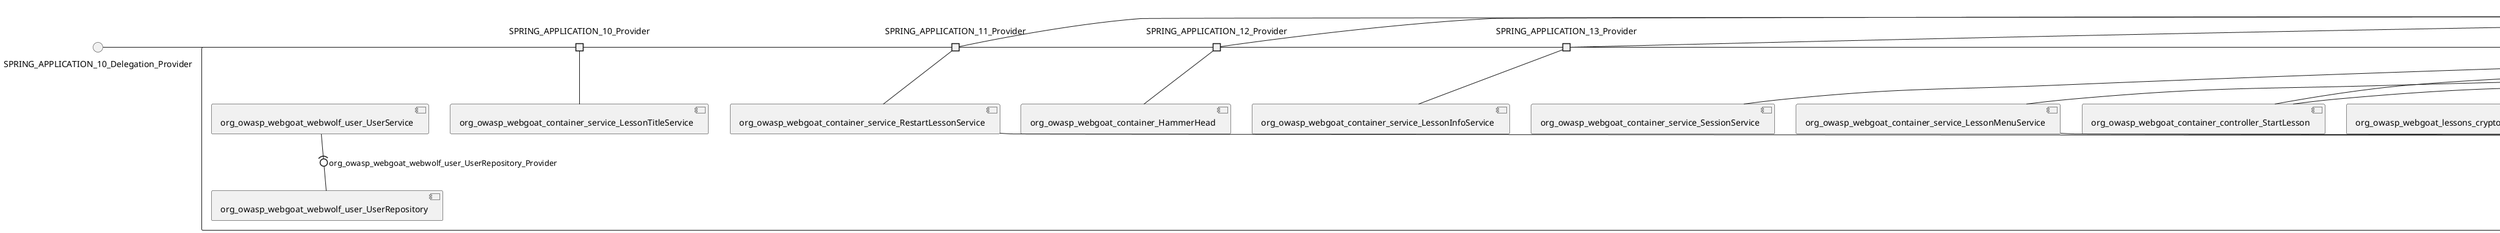 @startuml
skinparam fixCircleLabelOverlapping true
skinparam componentStyle uml2
() SPRING_APPLICATION_10_Delegation_Provider
() SPRING_APPLICATION_11_Delegation_Provider
() SPRING_APPLICATION_12_Delegation_Provider
() SPRING_APPLICATION_13_Delegation_Provider
() SPRING_APPLICATION_14_Delegation_Provider
() SPRING_APPLICATION_15_Delegation_Provider
() SPRING_APPLICATION_16_Delegation_Provider
() SPRING_APPLICATION_2_Delegation_Provider
() SPRING_APPLICATION_3_Delegation_Provider
() SPRING_APPLICATION_4_Delegation_Provider
() SPRING_APPLICATION_5_Delegation_Provider
() SPRING_APPLICATION_6_Delegation_Provider
() SPRING_APPLICATION_7_Delegation_Provider
() SPRING_APPLICATION_8_Delegation_Provider
() SPRING_APPLICATION_9_Delegation_Provider
() SPRING_APPLICATION_BypassRestrictions_FieldRestrictions_POST_Delegation_Provider
() SPRING_APPLICATION_BypassRestrictions_frontendValidation_POST_Delegation_Provider
() SPRING_APPLICATION_ChromeDevTools_dummy_POST_Delegation_Provider
() SPRING_APPLICATION_ChromeDevTools_network_POST_Delegation_Provider
() SPRING_APPLICATION_CrossSiteScriptingStored_stored_xss_POST_Delegation_Provider
() SPRING_APPLICATION_CrossSiteScriptingStored_stored_xss_follow_up_POST_Delegation_Provider
() SPRING_APPLICATION_CrossSiteScripting_attack1_POST_Delegation_Provider
() SPRING_APPLICATION_CrossSiteScripting_attack3_POST_Delegation_Provider
() SPRING_APPLICATION_CrossSiteScripting_attack4_POST_Delegation_Provider
() SPRING_APPLICATION_CrossSiteScripting_attack5a_GET_Delegation_Provider
() SPRING_APPLICATION_CrossSiteScripting_attack6a_POST_Delegation_Provider
() SPRING_APPLICATION_CrossSiteScripting_dom_follow_up_POST_Delegation_Provider
() SPRING_APPLICATION_CrossSiteScripting_phone_home_xss_POST_Delegation_Provider
() SPRING_APPLICATION_CrossSiteScripting_quiz_GET_POST_Delegation_Provider
() SPRING_APPLICATION_Delegation_Provider
() SPRING_APPLICATION_GET_10_Delegation_Provider
() SPRING_APPLICATION_GET_11_Delegation_Provider
() SPRING_APPLICATION_GET_2_Delegation_Provider
() SPRING_APPLICATION_GET_3_Delegation_Provider
() SPRING_APPLICATION_GET_4_Delegation_Provider
() SPRING_APPLICATION_GET_5_Delegation_Provider
() SPRING_APPLICATION_GET_6_Delegation_Provider
() SPRING_APPLICATION_GET_7_Delegation_Provider
() SPRING_APPLICATION_GET_8_Delegation_Provider
() SPRING_APPLICATION_GET_9_Delegation_Provider
() SPRING_APPLICATION_GET_Delegation_Provider
() SPRING_APPLICATION_HtmlTampering_task_POST_Delegation_Provider
() SPRING_APPLICATION_HttpBasics_attack1_POST_Delegation_Provider
() SPRING_APPLICATION_HttpBasics_attack2_POST_Delegation_Provider
() SPRING_APPLICATION_IDOR_diff_attributes_POST_Delegation_Provider
() SPRING_APPLICATION_IDOR_login_POST_Delegation_Provider
() SPRING_APPLICATION_IDOR_profile_alt_path_POST_Delegation_Provider
() SPRING_APPLICATION_InsecureDeserialization_task_POST_Delegation_Provider
() SPRING_APPLICATION_InsecureLogin_Delegation_Provider
() SPRING_APPLICATION_JWT_decode_POST_Delegation_Provider
() SPRING_APPLICATION_JWT_jku_Delegation_Provider
() SPRING_APPLICATION_JWT_kid_Delegation_Provider
() SPRING_APPLICATION_JWT_quiz_GET_POST_Delegation_Provider
() SPRING_APPLICATION_JWT_refresh_Delegation_Provider
() SPRING_APPLICATION_JWT_secret_POST_Delegation_Provider
() SPRING_APPLICATION_JWT_votings_Delegation_Provider
() SPRING_APPLICATION_LogSpoofing_log_bleeding_POST_Delegation_Provider
() SPRING_APPLICATION_LogSpoofing_log_spoofing_POST_Delegation_Provider
() SPRING_APPLICATION_POST_10_Delegation_Provider
() SPRING_APPLICATION_POST_11_Delegation_Provider
() SPRING_APPLICATION_POST_12_Delegation_Provider
() SPRING_APPLICATION_POST_13_Delegation_Provider
() SPRING_APPLICATION_POST_14_Delegation_Provider
() SPRING_APPLICATION_POST_15_Delegation_Provider
() SPRING_APPLICATION_POST_16_Delegation_Provider
() SPRING_APPLICATION_POST_17_Delegation_Provider
() SPRING_APPLICATION_POST_18_Delegation_Provider
() SPRING_APPLICATION_POST_2_Delegation_Provider
() SPRING_APPLICATION_POST_3_Delegation_Provider
() SPRING_APPLICATION_POST_4_Delegation_Provider
() SPRING_APPLICATION_POST_5_Delegation_Provider
() SPRING_APPLICATION_POST_6_Delegation_Provider
() SPRING_APPLICATION_POST_7_Delegation_Provider
() SPRING_APPLICATION_POST_8_Delegation_Provider
() SPRING_APPLICATION_POST_9_Delegation_Provider
() SPRING_APPLICATION_POST_Delegation_Provider
() SPRING_APPLICATION_PUT_Delegation_Provider
() SPRING_APPLICATION_PasswordReset_ForgotPassword_create_password_reset_link_POST_Delegation_Provider
() SPRING_APPLICATION_PasswordReset_SecurityQuestions_POST_Delegation_Provider
() SPRING_APPLICATION_PasswordReset_reset_Delegation_Provider
() SPRING_APPLICATION_PasswordReset_simple_mail_reset_POST_Delegation_Provider
() SPRING_APPLICATION_PathTraversal_profile_picture_GET_Delegation_Provider
() SPRING_APPLICATION_PathTraversal_profile_picture_fix_GET_Delegation_Provider
() SPRING_APPLICATION_PathTraversal_profile_upload_POST_Delegation_Provider
() SPRING_APPLICATION_PathTraversal_profile_upload_fix_POST_Delegation_Provider
() SPRING_APPLICATION_PathTraversal_profile_upload_remove_user_input_POST_Delegation_Provider
() SPRING_APPLICATION_PathTraversal_random_POST_Delegation_Provider
() SPRING_APPLICATION_PathTraversal_random_picture_GET_Delegation_Provider
() SPRING_APPLICATION_PathTraversal_zip_slip_Delegation_Provider
() SPRING_APPLICATION_SSRF_task1_POST_Delegation_Provider
() SPRING_APPLICATION_SSRF_task2_POST_Delegation_Provider
() SPRING_APPLICATION_SecurePasswords_assignment_POST_Delegation_Provider
() SPRING_APPLICATION_SqlInjectionAdvanced_attack6a_POST_Delegation_Provider
() SPRING_APPLICATION_SqlInjectionAdvanced_attack6b_POST_Delegation_Provider
() SPRING_APPLICATION_SqlInjectionAdvanced_challenge_Login_POST_Delegation_Provider
() SPRING_APPLICATION_SqlInjectionAdvanced_challenge_PUT_Delegation_Provider
() SPRING_APPLICATION_SqlInjectionAdvanced_quiz_GET_POST_Delegation_Provider
() SPRING_APPLICATION_SqlInjectionMitigations_attack10a_POST_Delegation_Provider
() SPRING_APPLICATION_SqlInjectionMitigations_attack10b_POST_Delegation_Provider
() SPRING_APPLICATION_SqlInjectionMitigations_attack12a_POST_Delegation_Provider
() SPRING_APPLICATION_SqlInjectionMitigations_servers_GET_Delegation_Provider
() SPRING_APPLICATION_SqlInjection_assignment5a_POST_Delegation_Provider
() SPRING_APPLICATION_SqlInjection_assignment5b_POST_Delegation_Provider
() SPRING_APPLICATION_SqlInjection_attack10_POST_Delegation_Provider
() SPRING_APPLICATION_SqlInjection_attack2_POST_Delegation_Provider
() SPRING_APPLICATION_SqlInjection_attack3_POST_Delegation_Provider
() SPRING_APPLICATION_SqlInjection_attack4_POST_Delegation_Provider
() SPRING_APPLICATION_SqlInjection_attack5_POST_Delegation_Provider
() SPRING_APPLICATION_SqlInjection_attack8_POST_Delegation_Provider
() SPRING_APPLICATION_SqlInjection_attack9_POST_Delegation_Provider
() SPRING_APPLICATION_SqlOnlyInputValidationOnKeywords_attack_POST_Delegation_Provider
() SPRING_APPLICATION_SqlOnlyInputValidation_attack_POST_Delegation_Provider
() SPRING_APPLICATION_VulnerableComponents_attack1_POST_Delegation_Provider
() SPRING_APPLICATION_WebWolf_GET_Delegation_Provider
() SPRING_APPLICATION_WebWolf_landing_Delegation_Provider
() SPRING_APPLICATION_WebWolf_mail_Delegation_Provider
() SPRING_APPLICATION_challenge_1_POST_Delegation_Provider
() SPRING_APPLICATION_challenge_5_POST_Delegation_Provider
() SPRING_APPLICATION_challenge_7_Delegation_Provider
() SPRING_APPLICATION_challenge_8_Delegation_Provider
() SPRING_APPLICATION_challenge_logo_Delegation_Provider
() SPRING_APPLICATION_cia_quiz_GET_POST_Delegation_Provider
() SPRING_APPLICATION_clientSideFiltering_attack1_POST_Delegation_Provider
() SPRING_APPLICATION_clientSideFiltering_challenge_store_coupons_GET_Delegation_Provider
() SPRING_APPLICATION_clientSideFiltering_getItForFree_POST_Delegation_Provider
() SPRING_APPLICATION_clientSideFiltering_salaries_GET_Delegation_Provider
() SPRING_APPLICATION_crypto_encoding_basic_auth_POST_Delegation_Provider
() SPRING_APPLICATION_crypto_encoding_xor_POST_Delegation_Provider
() SPRING_APPLICATION_crypto_hashing_POST_Delegation_Provider
() SPRING_APPLICATION_crypto_secure_defaults_POST_Delegation_Provider
() SPRING_APPLICATION_crypto_signing_verify_POST_Delegation_Provider
() SPRING_APPLICATION_csrf_feedback_message_POST_Delegation_Provider
() SPRING_APPLICATION_csrf_review_POST_Delegation_Provider
() SPRING_APPLICATION_files_GET_Delegation_Provider
() SPRING_APPLICATION_fileupload_POST_Delegation_Provider
() SPRING_APPLICATION_jwt_Delegation_Provider
() SPRING_APPLICATION_landing_Delegation_Provider
() SPRING_APPLICATION_lesson_template_Delegation_Provider
() SPRING_APPLICATION_login_oauth_mvc_GET_Delegation_Provider
() SPRING_APPLICATION_mail_DELETE_GET_POST_Delegation_Provider
() SPRING_APPLICATION_register_mvc_POST_Delegation_Provider
() SPRING_APPLICATION_registration_GET_Delegation_Provider
() SPRING_APPLICATION_requests_GET_Delegation_Provider
() SPRING_APPLICATION_scoreboard_data_GET_Delegation_Provider
() SPRING_APPLICATION_server_directory_GET_Delegation_Provider
() SPRING_APPLICATION_service_debug_labels_mvc_Delegation_Provider
() SPRING_APPLICATION_service_lessonoverview_mvc_Delegation_Provider
() SPRING_APPLICATION_xxe_comments_GET_Delegation_Provider
rectangle System {
[org_owasp_webgoat_container_HammerHead] [[webgoat-webgoat.repository#_i2YS4vYWEe6cfsWDO9cbTw]]
[org_owasp_webgoat_container_WebWolfRedirect] [[webgoat-webgoat.repository#_i2YS4vYWEe6cfsWDO9cbTw]]
[org_owasp_webgoat_container_controller_StartLesson] [[webgoat-webgoat.repository#_i2YS4vYWEe6cfsWDO9cbTw]]
[org_owasp_webgoat_container_controller_Welcome] [[webgoat-webgoat.repository#_i2YS4vYWEe6cfsWDO9cbTw]]
[org_owasp_webgoat_container_i18n_PluginMessages_Provider] [[webgoat-webgoat.repository#_i2YS4vYWEe6cfsWDO9cbTw]]
[org_owasp_webgoat_container_service_EnvironmentService] [[webgoat-webgoat.repository#_i2YS4vYWEe6cfsWDO9cbTw]]
[org_owasp_webgoat_container_service_HintService] [[webgoat-webgoat.repository#_i2YS4vYWEe6cfsWDO9cbTw]]
[org_owasp_webgoat_container_service_LabelDebugService] [[webgoat-webgoat.repository#_i2YS4vYWEe6cfsWDO9cbTw]]
[org_owasp_webgoat_container_service_LabelService] [[webgoat-webgoat.repository#_i2YS4vYWEe6cfsWDO9cbTw]]
[org_owasp_webgoat_container_service_LessonInfoService] [[webgoat-webgoat.repository#_i2YS4vYWEe6cfsWDO9cbTw]]
[org_owasp_webgoat_container_service_LessonMenuService] [[webgoat-webgoat.repository#_i2YS4vYWEe6cfsWDO9cbTw]]
[org_owasp_webgoat_container_service_LessonProgressService] [[webgoat-webgoat.repository#_i2YS4vYWEe6cfsWDO9cbTw]]
[org_owasp_webgoat_container_service_LessonTitleService] [[webgoat-webgoat.repository#_i2YS4vYWEe6cfsWDO9cbTw]]
[org_owasp_webgoat_container_service_ReportCardService] [[webgoat-webgoat.repository#_i2YS4vYWEe6cfsWDO9cbTw]]
[org_owasp_webgoat_container_service_RestartLessonService] [[webgoat-webgoat.repository#_i2YS4vYWEe6cfsWDO9cbTw]]
[org_owasp_webgoat_container_service_SessionService] [[webgoat-webgoat.repository#_i2YS4vYWEe6cfsWDO9cbTw]]
[org_owasp_webgoat_container_session_UserSessionData_Provider] [[webgoat-webgoat.repository#_i2YS4vYWEe6cfsWDO9cbTw]]
[org_owasp_webgoat_container_session_WebSession_Provider] [[webgoat-webgoat.repository#_i2YS4vYWEe6cfsWDO9cbTw]]
[org_owasp_webgoat_container_users_RegistrationController] [[webgoat-webgoat.repository#_i2YS4vYWEe6cfsWDO9cbTw]]
[org_owasp_webgoat_container_users_Scoreboard] [[webgoat-webgoat.repository#_i2YS4vYWEe6cfsWDO9cbTw]]
[org_owasp_webgoat_container_users_UserRepository] [[webgoat-webgoat.repository#_i2YS4vYWEe6cfsWDO9cbTw]]
[org_owasp_webgoat_container_users_UserService] [[webgoat-webgoat.repository#_i2YS4vYWEe6cfsWDO9cbTw]]
[org_owasp_webgoat_container_users_UserTrackerRepository] [[webgoat-webgoat.repository#_i2YS4vYWEe6cfsWDO9cbTw]]
[org_owasp_webgoat_lessons_authbypass_VerifyAccount] [[webgoat-webgoat.repository#_i2YS4vYWEe6cfsWDO9cbTw]]
[org_owasp_webgoat_lessons_bypassrestrictions_BypassRestrictionsFieldRestrictions] [[webgoat-webgoat.repository#_i2YS4vYWEe6cfsWDO9cbTw]]
[org_owasp_webgoat_lessons_bypassrestrictions_BypassRestrictionsFrontendValidation] [[webgoat-webgoat.repository#_i2YS4vYWEe6cfsWDO9cbTw]]
[org_owasp_webgoat_lessons_challenges_FlagController] [[webgoat-webgoat.repository#_i2YS4vYWEe6cfsWDO9cbTw]]
[org_owasp_webgoat_lessons_challenges_challenge1_Assignment1] [[webgoat-webgoat.repository#_i2YS4vYWEe6cfsWDO9cbTw]]
[org_owasp_webgoat_lessons_challenges_challenge1_ImageServlet] [[webgoat-webgoat.repository#_i2YS4vYWEe6cfsWDO9cbTw]]
[org_owasp_webgoat_lessons_challenges_challenge5_Assignment5] [[webgoat-webgoat.repository#_i2YS4vYWEe6cfsWDO9cbTw]]
[org_owasp_webgoat_lessons_challenges_challenge7_Assignment7] [[webgoat-webgoat.repository#_i2YS4vYWEe6cfsWDO9cbTw]]
[org_owasp_webgoat_lessons_challenges_challenge8_Assignment8] [[webgoat-webgoat.repository#_i2YS4vYWEe6cfsWDO9cbTw]]
[org_owasp_webgoat_lessons_chromedevtools_NetworkDummy] [[webgoat-webgoat.repository#_i2YS4vYWEe6cfsWDO9cbTw]]
[org_owasp_webgoat_lessons_chromedevtools_NetworkLesson] [[webgoat-webgoat.repository#_i2YS4vYWEe6cfsWDO9cbTw]]
[org_owasp_webgoat_lessons_cia_CIAQuiz] [[webgoat-webgoat.repository#_i2YS4vYWEe6cfsWDO9cbTw]]
[org_owasp_webgoat_lessons_clientsidefiltering_ClientSideFilteringAssignment] [[webgoat-webgoat.repository#_i2YS4vYWEe6cfsWDO9cbTw]]
[org_owasp_webgoat_lessons_clientsidefiltering_ClientSideFilteringFreeAssignment] [[webgoat-webgoat.repository#_i2YS4vYWEe6cfsWDO9cbTw]]
[org_owasp_webgoat_lessons_clientsidefiltering_Salaries] [[webgoat-webgoat.repository#_i2YS4vYWEe6cfsWDO9cbTw]]
[org_owasp_webgoat_lessons_clientsidefiltering_ShopEndpoint] [[webgoat-webgoat.repository#_i2YS4vYWEe6cfsWDO9cbTw]]
[org_owasp_webgoat_lessons_cryptography_EncodingAssignment] [[webgoat-webgoat.repository#_i2YS4vYWEe6cfsWDO9cbTw]]
[org_owasp_webgoat_lessons_cryptography_HashingAssignment] [[webgoat-webgoat.repository#_i2YS4vYWEe6cfsWDO9cbTw]]
[org_owasp_webgoat_lessons_cryptography_SecureDefaultsAssignment] [[webgoat-webgoat.repository#_i2YS4vYWEe6cfsWDO9cbTw]]
[org_owasp_webgoat_lessons_cryptography_SigningAssignment] [[webgoat-webgoat.repository#_i2YS4vYWEe6cfsWDO9cbTw]]
[org_owasp_webgoat_lessons_cryptography_XOREncodingAssignment] [[webgoat-webgoat.repository#_i2YS4vYWEe6cfsWDO9cbTw]]
[org_owasp_webgoat_lessons_csrf_CSRFConfirmFlag1] [[webgoat-webgoat.repository#_i2YS4vYWEe6cfsWDO9cbTw]]
[org_owasp_webgoat_lessons_csrf_CSRFFeedback] [[webgoat-webgoat.repository#_i2YS4vYWEe6cfsWDO9cbTw]]
[org_owasp_webgoat_lessons_csrf_CSRFGetFlag] [[webgoat-webgoat.repository#_i2YS4vYWEe6cfsWDO9cbTw]]
[org_owasp_webgoat_lessons_csrf_CSRFLogin] [[webgoat-webgoat.repository#_i2YS4vYWEe6cfsWDO9cbTw]]
[org_owasp_webgoat_lessons_csrf_ForgedReviews] [[webgoat-webgoat.repository#_i2YS4vYWEe6cfsWDO9cbTw]]
[org_owasp_webgoat_lessons_csrf_ObjectMapper_Provider] [[webgoat-webgoat.repository#_i2YS4vYWEe6cfsWDO9cbTw]]
[org_owasp_webgoat_lessons_deserialization_InsecureDeserializationTask] [[webgoat-webgoat.repository#_i2YS4vYWEe6cfsWDO9cbTw]]
[org_owasp_webgoat_lessons_hijacksession_HijackSessionAssignment] [[webgoat-webgoat.repository#_i2YS4vYWEe6cfsWDO9cbTw]]
[org_owasp_webgoat_lessons_hijacksession_cas_HijackSessionAuthenticationProvider] [[webgoat-webgoat.repository#_i2YS4vYWEe6cfsWDO9cbTw]]
[org_owasp_webgoat_lessons_htmltampering_HtmlTamperingTask] [[webgoat-webgoat.repository#_i2YS4vYWEe6cfsWDO9cbTw]]
[org_owasp_webgoat_lessons_httpbasics_HttpBasicsLesson] [[webgoat-webgoat.repository#_i2YS4vYWEe6cfsWDO9cbTw]]
[org_owasp_webgoat_lessons_httpbasics_HttpBasicsQuiz] [[webgoat-webgoat.repository#_i2YS4vYWEe6cfsWDO9cbTw]]
[org_owasp_webgoat_lessons_httpproxies_HttpBasicsInterceptRequest] [[webgoat-webgoat.repository#_i2YS4vYWEe6cfsWDO9cbTw]]
[org_owasp_webgoat_lessons_idor_IDORDiffAttributes] [[webgoat-webgoat.repository#_i2YS4vYWEe6cfsWDO9cbTw]]
[org_owasp_webgoat_lessons_idor_IDOREditOtherProfile] [[webgoat-webgoat.repository#_i2YS4vYWEe6cfsWDO9cbTw]]
[org_owasp_webgoat_lessons_idor_IDORLogin] [[webgoat-webgoat.repository#_i2YS4vYWEe6cfsWDO9cbTw]]
[org_owasp_webgoat_lessons_idor_IDORViewOtherProfile] [[webgoat-webgoat.repository#_i2YS4vYWEe6cfsWDO9cbTw]]
[org_owasp_webgoat_lessons_idor_IDORViewOwnProfile] [[webgoat-webgoat.repository#_i2YS4vYWEe6cfsWDO9cbTw]]
[org_owasp_webgoat_lessons_idor_IDORViewOwnProfileAltUrl] [[webgoat-webgoat.repository#_i2YS4vYWEe6cfsWDO9cbTw]]
[org_owasp_webgoat_lessons_insecurelogin_InsecureLoginTask] [[webgoat-webgoat.repository#_i2YS4vYWEe6cfsWDO9cbTw]]
[org_owasp_webgoat_lessons_jwt_JWTDecodeEndpoint] [[webgoat-webgoat.repository#_i2YS4vYWEe6cfsWDO9cbTw]]
[org_owasp_webgoat_lessons_jwt_JWTQuiz] [[webgoat-webgoat.repository#_i2YS4vYWEe6cfsWDO9cbTw]]
[org_owasp_webgoat_lessons_jwt_JWTRefreshEndpoint] [[webgoat-webgoat.repository#_i2YS4vYWEe6cfsWDO9cbTw]]
[org_owasp_webgoat_lessons_jwt_JWTSecretKeyEndpoint] [[webgoat-webgoat.repository#_i2YS4vYWEe6cfsWDO9cbTw]]
[org_owasp_webgoat_lessons_jwt_JWTVotesEndpoint] [[webgoat-webgoat.repository#_i2YS4vYWEe6cfsWDO9cbTw]]
[org_owasp_webgoat_lessons_jwt_claimmisuse_JWTHeaderJKUEndpoint] [[webgoat-webgoat.repository#_i2YS4vYWEe6cfsWDO9cbTw]]
[org_owasp_webgoat_lessons_jwt_claimmisuse_JWTHeaderKIDEndpoint] [[webgoat-webgoat.repository#_i2YS4vYWEe6cfsWDO9cbTw]]
[org_owasp_webgoat_lessons_lessontemplate_SampleAttack] [[webgoat-webgoat.repository#_i2YS4vYWEe6cfsWDO9cbTw]]
[org_owasp_webgoat_lessons_logging_LogBleedingTask] [[webgoat-webgoat.repository#_i2YS4vYWEe6cfsWDO9cbTw]]
[org_owasp_webgoat_lessons_logging_LogSpoofingTask] [[webgoat-webgoat.repository#_i2YS4vYWEe6cfsWDO9cbTw]]
[org_owasp_webgoat_lessons_missingac_MissingFunctionACHiddenMenus] [[webgoat-webgoat.repository#_i2YS4vYWEe6cfsWDO9cbTw]]
[org_owasp_webgoat_lessons_missingac_MissingFunctionACUsers] [[webgoat-webgoat.repository#_i2YS4vYWEe6cfsWDO9cbTw]]
[org_owasp_webgoat_lessons_missingac_MissingFunctionACYourHash] [[webgoat-webgoat.repository#_i2YS4vYWEe6cfsWDO9cbTw]]
[org_owasp_webgoat_lessons_missingac_MissingFunctionACYourHashAdmin] [[webgoat-webgoat.repository#_i2YS4vYWEe6cfsWDO9cbTw]]
[org_owasp_webgoat_lessons_passwordreset_QuestionsAssignment] [[webgoat-webgoat.repository#_i2YS4vYWEe6cfsWDO9cbTw]]
[org_owasp_webgoat_lessons_passwordreset_ResetLinkAssignment] [[webgoat-webgoat.repository#_i2YS4vYWEe6cfsWDO9cbTw]]
[org_owasp_webgoat_lessons_passwordreset_ResetLinkAssignmentForgotPassword] [[webgoat-webgoat.repository#_i2YS4vYWEe6cfsWDO9cbTw]]
[org_owasp_webgoat_lessons_passwordreset_SecurityQuestionAssignment] [[webgoat-webgoat.repository#_i2YS4vYWEe6cfsWDO9cbTw]]
[org_owasp_webgoat_lessons_passwordreset_SimpleMailAssignment] [[webgoat-webgoat.repository#_i2YS4vYWEe6cfsWDO9cbTw]]
[org_owasp_webgoat_lessons_passwordreset_TriedQuestions] [[webgoat-webgoat.repository#_i2YS4vYWEe6cfsWDO9cbTw]]
[org_owasp_webgoat_lessons_pathtraversal_ProfileUpload] [[webgoat-webgoat.repository#_i2YS4vYWEe6cfsWDO9cbTw]]
[org_owasp_webgoat_lessons_pathtraversal_ProfileUploadFix] [[webgoat-webgoat.repository#_i2YS4vYWEe6cfsWDO9cbTw]]
[org_owasp_webgoat_lessons_pathtraversal_ProfileUploadRemoveUserInput] [[webgoat-webgoat.repository#_i2YS4vYWEe6cfsWDO9cbTw]]
[org_owasp_webgoat_lessons_pathtraversal_ProfileUploadRetrieval] [[webgoat-webgoat.repository#_i2YS4vYWEe6cfsWDO9cbTw]]
[org_owasp_webgoat_lessons_pathtraversal_ProfileZipSlip] [[webgoat-webgoat.repository#_i2YS4vYWEe6cfsWDO9cbTw]]
[org_owasp_webgoat_lessons_securepasswords_SecurePasswordsAssignment] [[webgoat-webgoat.repository#_i2YS4vYWEe6cfsWDO9cbTw]]
[org_owasp_webgoat_lessons_spoofcookie_SpoofCookieAssignment] [[webgoat-webgoat.repository#_i2YS4vYWEe6cfsWDO9cbTw]]
[org_owasp_webgoat_lessons_sqlinjection_advanced_SqlInjectionChallenge] [[webgoat-webgoat.repository#_i2YS4vYWEe6cfsWDO9cbTw]]
[org_owasp_webgoat_lessons_sqlinjection_advanced_SqlInjectionChallengeLogin] [[webgoat-webgoat.repository#_i2YS4vYWEe6cfsWDO9cbTw]]
[org_owasp_webgoat_lessons_sqlinjection_advanced_SqlInjectionLesson6a] [[webgoat-webgoat.repository#_i2YS4vYWEe6cfsWDO9cbTw]]
[org_owasp_webgoat_lessons_sqlinjection_advanced_SqlInjectionLesson6b] [[webgoat-webgoat.repository#_i2YS4vYWEe6cfsWDO9cbTw]]
[org_owasp_webgoat_lessons_sqlinjection_advanced_SqlInjectionQuiz] [[webgoat-webgoat.repository#_i2YS4vYWEe6cfsWDO9cbTw]]
[org_owasp_webgoat_lessons_sqlinjection_introduction_SqlInjectionLesson10] [[webgoat-webgoat.repository#_i2YS4vYWEe6cfsWDO9cbTw]]
[org_owasp_webgoat_lessons_sqlinjection_introduction_SqlInjectionLesson2] [[webgoat-webgoat.repository#_i2YS4vYWEe6cfsWDO9cbTw]]
[org_owasp_webgoat_lessons_sqlinjection_introduction_SqlInjectionLesson3] [[webgoat-webgoat.repository#_i2YS4vYWEe6cfsWDO9cbTw]]
[org_owasp_webgoat_lessons_sqlinjection_introduction_SqlInjectionLesson4] [[webgoat-webgoat.repository#_i2YS4vYWEe6cfsWDO9cbTw]]
[org_owasp_webgoat_lessons_sqlinjection_introduction_SqlInjectionLesson5] [[webgoat-webgoat.repository#_i2YS4vYWEe6cfsWDO9cbTw]]
[org_owasp_webgoat_lessons_sqlinjection_introduction_SqlInjectionLesson5a] [[webgoat-webgoat.repository#_i2YS4vYWEe6cfsWDO9cbTw]]
[org_owasp_webgoat_lessons_sqlinjection_introduction_SqlInjectionLesson5b] [[webgoat-webgoat.repository#_i2YS4vYWEe6cfsWDO9cbTw]]
[org_owasp_webgoat_lessons_sqlinjection_introduction_SqlInjectionLesson8] [[webgoat-webgoat.repository#_i2YS4vYWEe6cfsWDO9cbTw]]
[org_owasp_webgoat_lessons_sqlinjection_introduction_SqlInjectionLesson9] [[webgoat-webgoat.repository#_i2YS4vYWEe6cfsWDO9cbTw]]
[org_owasp_webgoat_lessons_sqlinjection_mitigation_Servers] [[webgoat-webgoat.repository#_i2YS4vYWEe6cfsWDO9cbTw]]
[org_owasp_webgoat_lessons_sqlinjection_mitigation_SqlInjectionLesson10a] [[webgoat-webgoat.repository#_i2YS4vYWEe6cfsWDO9cbTw]]
[org_owasp_webgoat_lessons_sqlinjection_mitigation_SqlInjectionLesson10b] [[webgoat-webgoat.repository#_i2YS4vYWEe6cfsWDO9cbTw]]
[org_owasp_webgoat_lessons_sqlinjection_mitigation_SqlInjectionLesson13] [[webgoat-webgoat.repository#_i2YS4vYWEe6cfsWDO9cbTw]]
[org_owasp_webgoat_lessons_sqlinjection_mitigation_SqlOnlyInputValidation] [[webgoat-webgoat.repository#_i2YS4vYWEe6cfsWDO9cbTw]]
[org_owasp_webgoat_lessons_sqlinjection_mitigation_SqlOnlyInputValidationOnKeywords] [[webgoat-webgoat.repository#_i2YS4vYWEe6cfsWDO9cbTw]]
[org_owasp_webgoat_lessons_ssrf_SSRFTask1] [[webgoat-webgoat.repository#_i2YS4vYWEe6cfsWDO9cbTw]]
[org_owasp_webgoat_lessons_ssrf_SSRFTask2] [[webgoat-webgoat.repository#_i2YS4vYWEe6cfsWDO9cbTw]]
[org_owasp_webgoat_lessons_vulnerablecomponents_VulnerableComponentsLesson] [[webgoat-webgoat.repository#_i2YS4vYWEe6cfsWDO9cbTw]]
[org_owasp_webgoat_lessons_webwolfintroduction_LandingAssignment] [[webgoat-webgoat.repository#_i2YS4vYWEe6cfsWDO9cbTw]]
[org_owasp_webgoat_lessons_webwolfintroduction_MailAssignment] [[webgoat-webgoat.repository#_i2YS4vYWEe6cfsWDO9cbTw]]
[org_owasp_webgoat_lessons_xss_CrossSiteScriptingLesson1] [[webgoat-webgoat.repository#_i2YS4vYWEe6cfsWDO9cbTw]]
[org_owasp_webgoat_lessons_xss_CrossSiteScriptingLesson3] [[webgoat-webgoat.repository#_i2YS4vYWEe6cfsWDO9cbTw]]
[org_owasp_webgoat_lessons_xss_CrossSiteScriptingLesson4] [[webgoat-webgoat.repository#_i2YS4vYWEe6cfsWDO9cbTw]]
[org_owasp_webgoat_lessons_xss_CrossSiteScriptingLesson5a] [[webgoat-webgoat.repository#_i2YS4vYWEe6cfsWDO9cbTw]]
[org_owasp_webgoat_lessons_xss_CrossSiteScriptingLesson6a] [[webgoat-webgoat.repository#_i2YS4vYWEe6cfsWDO9cbTw]]
[org_owasp_webgoat_lessons_xss_CrossSiteScriptingQuiz] [[webgoat-webgoat.repository#_i2YS4vYWEe6cfsWDO9cbTw]]
[org_owasp_webgoat_lessons_xss_DOMCrossSiteScripting] [[webgoat-webgoat.repository#_i2YS4vYWEe6cfsWDO9cbTw]]
[org_owasp_webgoat_lessons_xss_DOMCrossSiteScriptingVerifier] [[webgoat-webgoat.repository#_i2YS4vYWEe6cfsWDO9cbTw]]
[org_owasp_webgoat_lessons_xss_stored_StoredCrossSiteScriptingVerifier] [[webgoat-webgoat.repository#_i2YS4vYWEe6cfsWDO9cbTw]]
[org_owasp_webgoat_lessons_xss_stored_StoredXssComments] [[webgoat-webgoat.repository#_i2YS4vYWEe6cfsWDO9cbTw]]
[org_owasp_webgoat_lessons_xxe_BlindSendFileAssignment] [[webgoat-webgoat.repository#_i2YS4vYWEe6cfsWDO9cbTw]]
[org_owasp_webgoat_lessons_xxe_CommentsCache] [[webgoat-webgoat.repository#_i2YS4vYWEe6cfsWDO9cbTw]]
[org_owasp_webgoat_lessons_xxe_CommentsEndpoint] [[webgoat-webgoat.repository#_i2YS4vYWEe6cfsWDO9cbTw]]
[org_owasp_webgoat_lessons_xxe_ContentTypeAssignment] [[webgoat-webgoat.repository#_i2YS4vYWEe6cfsWDO9cbTw]]
[org_owasp_webgoat_lessons_xxe_SimpleXXE] [[webgoat-webgoat.repository#_i2YS4vYWEe6cfsWDO9cbTw]]
[org_owasp_webgoat_webwolf_FileServer] [[webgoat-webgoat.repository#_i2YS4vYWEe6cfsWDO9cbTw]]
[org_owasp_webgoat_webwolf_jwt_JWTController] [[webgoat-webgoat.repository#_i2YS4vYWEe6cfsWDO9cbTw]]
[org_owasp_webgoat_webwolf_mailbox_MailboxController] [[webgoat-webgoat.repository#_i2YS4vYWEe6cfsWDO9cbTw]]
[org_owasp_webgoat_webwolf_mailbox_MailboxRepository] [[webgoat-webgoat.repository#_i2YS4vYWEe6cfsWDO9cbTw]]
[org_owasp_webgoat_webwolf_requests_LandingPage] [[webgoat-webgoat.repository#_i2YS4vYWEe6cfsWDO9cbTw]]
[org_owasp_webgoat_webwolf_requests_Requests] [[webgoat-webgoat.repository#_i2YS4vYWEe6cfsWDO9cbTw]]
[org_owasp_webgoat_webwolf_user_UserRepository] [[webgoat-webgoat.repository#_i2YS4vYWEe6cfsWDO9cbTw]]
[org_owasp_webgoat_webwolf_user_UserService] [[webgoat-webgoat.repository#_i2YS4vYWEe6cfsWDO9cbTw]]
port SPRING_APPLICATION_10_Provider
SPRING_APPLICATION_10_Delegation_Provider - SPRING_APPLICATION_10_Provider
SPRING_APPLICATION_10_Provider - [org_owasp_webgoat_container_service_LessonTitleService]
port SPRING_APPLICATION_11_Provider
SPRING_APPLICATION_11_Delegation_Provider - SPRING_APPLICATION_11_Provider
SPRING_APPLICATION_11_Provider - [org_owasp_webgoat_container_service_RestartLessonService]
port SPRING_APPLICATION_12_Provider
SPRING_APPLICATION_12_Delegation_Provider - SPRING_APPLICATION_12_Provider
SPRING_APPLICATION_12_Provider - [org_owasp_webgoat_container_HammerHead]
port SPRING_APPLICATION_13_Provider
SPRING_APPLICATION_13_Delegation_Provider - SPRING_APPLICATION_13_Provider
SPRING_APPLICATION_13_Provider - [org_owasp_webgoat_container_service_LessonInfoService]
port SPRING_APPLICATION_14_Provider
SPRING_APPLICATION_14_Delegation_Provider - SPRING_APPLICATION_14_Provider
SPRING_APPLICATION_14_Provider - [org_owasp_webgoat_container_service_SessionService]
port SPRING_APPLICATION_15_Provider
SPRING_APPLICATION_15_Delegation_Provider - SPRING_APPLICATION_15_Provider
SPRING_APPLICATION_15_Provider - [org_owasp_webgoat_lessons_jwt_JWTSecretKeyEndpoint]
port SPRING_APPLICATION_16_Provider
SPRING_APPLICATION_16_Delegation_Provider - SPRING_APPLICATION_16_Provider
SPRING_APPLICATION_16_Provider - [org_owasp_webgoat_container_service_LessonMenuService]
port SPRING_APPLICATION_2_Provider
SPRING_APPLICATION_2_Delegation_Provider - SPRING_APPLICATION_2_Provider
SPRING_APPLICATION_2_Provider - [org_owasp_webgoat_container_controller_StartLesson]
port SPRING_APPLICATION_3_Provider
SPRING_APPLICATION_3_Delegation_Provider - SPRING_APPLICATION_3_Provider
SPRING_APPLICATION_3_Provider - [org_owasp_webgoat_lessons_cryptography_SigningAssignment]
port SPRING_APPLICATION_4_Provider
SPRING_APPLICATION_4_Delegation_Provider - SPRING_APPLICATION_4_Provider
SPRING_APPLICATION_4_Provider - [org_owasp_webgoat_lessons_cryptography_HashingAssignment]
port SPRING_APPLICATION_5_Provider
SPRING_APPLICATION_5_Delegation_Provider - SPRING_APPLICATION_5_Provider
SPRING_APPLICATION_5_Provider - [org_owasp_webgoat_container_controller_StartLesson]
port SPRING_APPLICATION_6_Provider
SPRING_APPLICATION_6_Delegation_Provider - SPRING_APPLICATION_6_Provider
SPRING_APPLICATION_6_Provider - [org_owasp_webgoat_lessons_cryptography_HashingAssignment]
port SPRING_APPLICATION_7_Provider
SPRING_APPLICATION_7_Delegation_Provider - SPRING_APPLICATION_7_Provider
SPRING_APPLICATION_7_Provider - [org_owasp_webgoat_lessons_httpproxies_HttpBasicsInterceptRequest]
port SPRING_APPLICATION_8_Provider
SPRING_APPLICATION_8_Delegation_Provider - SPRING_APPLICATION_8_Provider
SPRING_APPLICATION_8_Provider - [org_owasp_webgoat_lessons_xxe_SimpleXXE]
port SPRING_APPLICATION_9_Provider
SPRING_APPLICATION_9_Delegation_Provider - SPRING_APPLICATION_9_Provider
SPRING_APPLICATION_9_Provider - [org_owasp_webgoat_container_service_LabelDebugService]
port SPRING_APPLICATION_BypassRestrictions_FieldRestrictions_POST_Provider
SPRING_APPLICATION_BypassRestrictions_FieldRestrictions_POST_Delegation_Provider - SPRING_APPLICATION_BypassRestrictions_FieldRestrictions_POST_Provider
SPRING_APPLICATION_BypassRestrictions_FieldRestrictions_POST_Provider - [org_owasp_webgoat_lessons_bypassrestrictions_BypassRestrictionsFieldRestrictions]
port SPRING_APPLICATION_BypassRestrictions_frontendValidation_POST_Provider
SPRING_APPLICATION_BypassRestrictions_frontendValidation_POST_Delegation_Provider - SPRING_APPLICATION_BypassRestrictions_frontendValidation_POST_Provider
SPRING_APPLICATION_BypassRestrictions_frontendValidation_POST_Provider - [org_owasp_webgoat_lessons_bypassrestrictions_BypassRestrictionsFrontendValidation]
port SPRING_APPLICATION_ChromeDevTools_dummy_POST_Provider
SPRING_APPLICATION_ChromeDevTools_dummy_POST_Delegation_Provider - SPRING_APPLICATION_ChromeDevTools_dummy_POST_Provider
SPRING_APPLICATION_ChromeDevTools_dummy_POST_Provider - [org_owasp_webgoat_lessons_chromedevtools_NetworkDummy]
port SPRING_APPLICATION_ChromeDevTools_network_POST_Provider
SPRING_APPLICATION_ChromeDevTools_network_POST_Delegation_Provider - SPRING_APPLICATION_ChromeDevTools_network_POST_Provider
SPRING_APPLICATION_ChromeDevTools_network_POST_Provider - [org_owasp_webgoat_lessons_chromedevtools_NetworkLesson]
port SPRING_APPLICATION_CrossSiteScriptingStored_stored_xss_POST_Provider
SPRING_APPLICATION_CrossSiteScriptingStored_stored_xss_POST_Delegation_Provider - SPRING_APPLICATION_CrossSiteScriptingStored_stored_xss_POST_Provider
SPRING_APPLICATION_CrossSiteScriptingStored_stored_xss_POST_Provider - [org_owasp_webgoat_lessons_xss_stored_StoredXssComments]
port SPRING_APPLICATION_CrossSiteScriptingStored_stored_xss_follow_up_POST_Provider
SPRING_APPLICATION_CrossSiteScriptingStored_stored_xss_follow_up_POST_Delegation_Provider - SPRING_APPLICATION_CrossSiteScriptingStored_stored_xss_follow_up_POST_Provider
SPRING_APPLICATION_CrossSiteScriptingStored_stored_xss_follow_up_POST_Provider - [org_owasp_webgoat_lessons_xss_stored_StoredCrossSiteScriptingVerifier]
port SPRING_APPLICATION_CrossSiteScripting_attack1_POST_Provider
SPRING_APPLICATION_CrossSiteScripting_attack1_POST_Delegation_Provider - SPRING_APPLICATION_CrossSiteScripting_attack1_POST_Provider
SPRING_APPLICATION_CrossSiteScripting_attack1_POST_Provider - [org_owasp_webgoat_lessons_xss_CrossSiteScriptingLesson1]
port SPRING_APPLICATION_CrossSiteScripting_attack3_POST_Provider
SPRING_APPLICATION_CrossSiteScripting_attack3_POST_Delegation_Provider - SPRING_APPLICATION_CrossSiteScripting_attack3_POST_Provider
SPRING_APPLICATION_CrossSiteScripting_attack3_POST_Provider - [org_owasp_webgoat_lessons_xss_CrossSiteScriptingLesson3]
port SPRING_APPLICATION_CrossSiteScripting_attack4_POST_Provider
SPRING_APPLICATION_CrossSiteScripting_attack4_POST_Delegation_Provider - SPRING_APPLICATION_CrossSiteScripting_attack4_POST_Provider
SPRING_APPLICATION_CrossSiteScripting_attack4_POST_Provider - [org_owasp_webgoat_lessons_xss_CrossSiteScriptingLesson4]
port SPRING_APPLICATION_CrossSiteScripting_attack5a_GET_Provider
SPRING_APPLICATION_CrossSiteScripting_attack5a_GET_Delegation_Provider - SPRING_APPLICATION_CrossSiteScripting_attack5a_GET_Provider
SPRING_APPLICATION_CrossSiteScripting_attack5a_GET_Provider - [org_owasp_webgoat_lessons_xss_CrossSiteScriptingLesson5a]
port SPRING_APPLICATION_CrossSiteScripting_attack6a_POST_Provider
SPRING_APPLICATION_CrossSiteScripting_attack6a_POST_Delegation_Provider - SPRING_APPLICATION_CrossSiteScripting_attack6a_POST_Provider
SPRING_APPLICATION_CrossSiteScripting_attack6a_POST_Provider - [org_owasp_webgoat_lessons_xss_CrossSiteScriptingLesson6a]
port SPRING_APPLICATION_CrossSiteScripting_dom_follow_up_POST_Provider
SPRING_APPLICATION_CrossSiteScripting_dom_follow_up_POST_Delegation_Provider - SPRING_APPLICATION_CrossSiteScripting_dom_follow_up_POST_Provider
SPRING_APPLICATION_CrossSiteScripting_dom_follow_up_POST_Provider - [org_owasp_webgoat_lessons_xss_DOMCrossSiteScriptingVerifier]
port SPRING_APPLICATION_CrossSiteScripting_phone_home_xss_POST_Provider
SPRING_APPLICATION_CrossSiteScripting_phone_home_xss_POST_Delegation_Provider - SPRING_APPLICATION_CrossSiteScripting_phone_home_xss_POST_Provider
SPRING_APPLICATION_CrossSiteScripting_phone_home_xss_POST_Provider - [org_owasp_webgoat_lessons_xss_DOMCrossSiteScripting]
port SPRING_APPLICATION_CrossSiteScripting_quiz_GET_POST_Provider
SPRING_APPLICATION_CrossSiteScripting_quiz_GET_POST_Delegation_Provider - SPRING_APPLICATION_CrossSiteScripting_quiz_GET_POST_Provider
SPRING_APPLICATION_CrossSiteScripting_quiz_GET_POST_Provider - [org_owasp_webgoat_lessons_xss_CrossSiteScriptingQuiz]
port SPRING_APPLICATION_Provider
SPRING_APPLICATION_Delegation_Provider - SPRING_APPLICATION_Provider
SPRING_APPLICATION_Provider - [org_owasp_webgoat_webwolf_FileServer]
port SPRING_APPLICATION_GET_10_Provider
SPRING_APPLICATION_GET_10_Delegation_Provider - SPRING_APPLICATION_GET_10_Provider
SPRING_APPLICATION_GET_10_Provider - [org_owasp_webgoat_container_controller_Welcome]
port SPRING_APPLICATION_GET_11_Provider
SPRING_APPLICATION_GET_11_Delegation_Provider - SPRING_APPLICATION_GET_11_Provider
SPRING_APPLICATION_GET_11_Provider - [org_owasp_webgoat_container_service_HintService]
port SPRING_APPLICATION_GET_2_Provider
SPRING_APPLICATION_GET_2_Delegation_Provider - SPRING_APPLICATION_GET_2_Provider
SPRING_APPLICATION_GET_2_Provider - [org_owasp_webgoat_lessons_idor_IDORViewOtherProfile]
port SPRING_APPLICATION_GET_3_Provider
SPRING_APPLICATION_GET_3_Delegation_Provider - SPRING_APPLICATION_GET_3_Provider
SPRING_APPLICATION_GET_3_Provider - [org_owasp_webgoat_lessons_csrf_ForgedReviews]
port SPRING_APPLICATION_GET_4_Provider
SPRING_APPLICATION_GET_4_Delegation_Provider - SPRING_APPLICATION_GET_4_Provider
SPRING_APPLICATION_GET_4_Provider - [org_owasp_webgoat_lessons_missingac_MissingFunctionACUsers]
port SPRING_APPLICATION_GET_5_Provider
SPRING_APPLICATION_GET_5_Delegation_Provider - SPRING_APPLICATION_GET_5_Provider
SPRING_APPLICATION_GET_5_Provider - [org_owasp_webgoat_lessons_idor_IDORViewOwnProfile]
port SPRING_APPLICATION_GET_6_Provider
SPRING_APPLICATION_GET_6_Delegation_Provider - SPRING_APPLICATION_GET_6_Provider
SPRING_APPLICATION_GET_6_Provider - [org_owasp_webgoat_container_service_ReportCardService]
port SPRING_APPLICATION_GET_7_Provider
SPRING_APPLICATION_GET_7_Delegation_Provider - SPRING_APPLICATION_GET_7_Provider
SPRING_APPLICATION_GET_7_Provider - [org_owasp_webgoat_lessons_cryptography_EncodingAssignment]
port SPRING_APPLICATION_GET_8_Provider
SPRING_APPLICATION_GET_8_Delegation_Provider - SPRING_APPLICATION_GET_8_Provider
SPRING_APPLICATION_GET_8_Provider - [org_owasp_webgoat_container_service_LabelService]
port SPRING_APPLICATION_GET_9_Provider
SPRING_APPLICATION_GET_9_Delegation_Provider - SPRING_APPLICATION_GET_9_Provider
SPRING_APPLICATION_GET_9_Provider - [org_owasp_webgoat_lessons_spoofcookie_SpoofCookieAssignment]
port SPRING_APPLICATION_GET_Provider
SPRING_APPLICATION_GET_Delegation_Provider - SPRING_APPLICATION_GET_Provider
SPRING_APPLICATION_GET_Provider - [org_owasp_webgoat_lessons_xss_stored_StoredXssComments]
port SPRING_APPLICATION_HtmlTampering_task_POST_Provider
SPRING_APPLICATION_HtmlTampering_task_POST_Delegation_Provider - SPRING_APPLICATION_HtmlTampering_task_POST_Provider
SPRING_APPLICATION_HtmlTampering_task_POST_Provider - [org_owasp_webgoat_lessons_htmltampering_HtmlTamperingTask]
port SPRING_APPLICATION_HttpBasics_attack1_POST_Provider
SPRING_APPLICATION_HttpBasics_attack1_POST_Delegation_Provider - SPRING_APPLICATION_HttpBasics_attack1_POST_Provider
SPRING_APPLICATION_HttpBasics_attack1_POST_Provider - [org_owasp_webgoat_lessons_httpbasics_HttpBasicsLesson]
port SPRING_APPLICATION_HttpBasics_attack2_POST_Provider
SPRING_APPLICATION_HttpBasics_attack2_POST_Delegation_Provider - SPRING_APPLICATION_HttpBasics_attack2_POST_Provider
SPRING_APPLICATION_HttpBasics_attack2_POST_Provider - [org_owasp_webgoat_lessons_httpbasics_HttpBasicsQuiz]
port SPRING_APPLICATION_IDOR_diff_attributes_POST_Provider
SPRING_APPLICATION_IDOR_diff_attributes_POST_Delegation_Provider - SPRING_APPLICATION_IDOR_diff_attributes_POST_Provider
SPRING_APPLICATION_IDOR_diff_attributes_POST_Provider - [org_owasp_webgoat_lessons_idor_IDORDiffAttributes]
port SPRING_APPLICATION_IDOR_login_POST_Provider
SPRING_APPLICATION_IDOR_login_POST_Delegation_Provider - SPRING_APPLICATION_IDOR_login_POST_Provider
SPRING_APPLICATION_IDOR_login_POST_Provider - [org_owasp_webgoat_lessons_idor_IDORLogin]
port SPRING_APPLICATION_IDOR_profile_alt_path_POST_Provider
SPRING_APPLICATION_IDOR_profile_alt_path_POST_Delegation_Provider - SPRING_APPLICATION_IDOR_profile_alt_path_POST_Provider
SPRING_APPLICATION_IDOR_profile_alt_path_POST_Provider - [org_owasp_webgoat_lessons_idor_IDORViewOwnProfileAltUrl]
port SPRING_APPLICATION_InsecureDeserialization_task_POST_Provider
SPRING_APPLICATION_InsecureDeserialization_task_POST_Delegation_Provider - SPRING_APPLICATION_InsecureDeserialization_task_POST_Provider
SPRING_APPLICATION_InsecureDeserialization_task_POST_Provider - [org_owasp_webgoat_lessons_deserialization_InsecureDeserializationTask]
port SPRING_APPLICATION_InsecureLogin_Provider
SPRING_APPLICATION_InsecureLogin_Delegation_Provider - SPRING_APPLICATION_InsecureLogin_Provider
SPRING_APPLICATION_InsecureLogin_Provider - [org_owasp_webgoat_lessons_insecurelogin_InsecureLoginTask]
port SPRING_APPLICATION_JWT_decode_POST_Provider
SPRING_APPLICATION_JWT_decode_POST_Delegation_Provider - SPRING_APPLICATION_JWT_decode_POST_Provider
SPRING_APPLICATION_JWT_decode_POST_Provider - [org_owasp_webgoat_lessons_jwt_JWTDecodeEndpoint]
port SPRING_APPLICATION_JWT_jku_Provider
SPRING_APPLICATION_JWT_jku_Delegation_Provider - SPRING_APPLICATION_JWT_jku_Provider
SPRING_APPLICATION_JWT_jku_Provider - [org_owasp_webgoat_lessons_jwt_claimmisuse_JWTHeaderJKUEndpoint]
port SPRING_APPLICATION_JWT_kid_Provider
SPRING_APPLICATION_JWT_kid_Delegation_Provider - SPRING_APPLICATION_JWT_kid_Provider
SPRING_APPLICATION_JWT_kid_Provider - [org_owasp_webgoat_lessons_jwt_claimmisuse_JWTHeaderKIDEndpoint]
port SPRING_APPLICATION_JWT_quiz_GET_POST_Provider
SPRING_APPLICATION_JWT_quiz_GET_POST_Delegation_Provider - SPRING_APPLICATION_JWT_quiz_GET_POST_Provider
SPRING_APPLICATION_JWT_quiz_GET_POST_Provider - [org_owasp_webgoat_lessons_jwt_JWTQuiz]
port SPRING_APPLICATION_JWT_refresh_Provider
SPRING_APPLICATION_JWT_refresh_Delegation_Provider - SPRING_APPLICATION_JWT_refresh_Provider
SPRING_APPLICATION_JWT_refresh_Provider - [org_owasp_webgoat_lessons_jwt_JWTRefreshEndpoint]
port SPRING_APPLICATION_JWT_secret_POST_Provider
SPRING_APPLICATION_JWT_secret_POST_Delegation_Provider - SPRING_APPLICATION_JWT_secret_POST_Provider
SPRING_APPLICATION_JWT_secret_POST_Provider - [org_owasp_webgoat_lessons_jwt_JWTSecretKeyEndpoint]
port SPRING_APPLICATION_JWT_votings_Provider
SPRING_APPLICATION_JWT_votings_Delegation_Provider - SPRING_APPLICATION_JWT_votings_Provider
SPRING_APPLICATION_JWT_votings_Provider - [org_owasp_webgoat_lessons_jwt_JWTVotesEndpoint]
port SPRING_APPLICATION_LogSpoofing_log_bleeding_POST_Provider
SPRING_APPLICATION_LogSpoofing_log_bleeding_POST_Delegation_Provider - SPRING_APPLICATION_LogSpoofing_log_bleeding_POST_Provider
SPRING_APPLICATION_LogSpoofing_log_bleeding_POST_Provider - [org_owasp_webgoat_lessons_logging_LogBleedingTask]
port SPRING_APPLICATION_LogSpoofing_log_spoofing_POST_Provider
SPRING_APPLICATION_LogSpoofing_log_spoofing_POST_Delegation_Provider - SPRING_APPLICATION_LogSpoofing_log_spoofing_POST_Provider
SPRING_APPLICATION_LogSpoofing_log_spoofing_POST_Provider - [org_owasp_webgoat_lessons_logging_LogSpoofingTask]
port SPRING_APPLICATION_POST_10_Provider
SPRING_APPLICATION_POST_10_Delegation_Provider - SPRING_APPLICATION_POST_10_Provider
SPRING_APPLICATION_POST_10_Provider - [org_owasp_webgoat_lessons_missingac_MissingFunctionACYourHash]
port SPRING_APPLICATION_POST_11_Provider
SPRING_APPLICATION_POST_11_Delegation_Provider - SPRING_APPLICATION_POST_11_Provider
SPRING_APPLICATION_POST_11_Provider - [org_owasp_webgoat_lessons_challenges_FlagController]
port SPRING_APPLICATION_POST_12_Provider
SPRING_APPLICATION_POST_12_Delegation_Provider - SPRING_APPLICATION_POST_12_Provider
SPRING_APPLICATION_POST_12_Provider - [org_owasp_webgoat_lessons_hijacksession_HijackSessionAssignment]
port SPRING_APPLICATION_POST_13_Provider
SPRING_APPLICATION_POST_13_Delegation_Provider - SPRING_APPLICATION_POST_13_Provider
SPRING_APPLICATION_POST_13_Provider - [org_owasp_webgoat_lessons_passwordreset_QuestionsAssignment]
port SPRING_APPLICATION_POST_14_Provider
SPRING_APPLICATION_POST_14_Delegation_Provider - SPRING_APPLICATION_POST_14_Provider
SPRING_APPLICATION_POST_14_Provider - [org_owasp_webgoat_lessons_xxe_BlindSendFileAssignment]
port SPRING_APPLICATION_POST_15_Provider
SPRING_APPLICATION_POST_15_Delegation_Provider - SPRING_APPLICATION_POST_15_Provider
SPRING_APPLICATION_POST_15_Provider - [org_owasp_webgoat_lessons_missingac_MissingFunctionACYourHashAdmin]
port SPRING_APPLICATION_POST_16_Provider
SPRING_APPLICATION_POST_16_Delegation_Provider - SPRING_APPLICATION_POST_16_Provider
SPRING_APPLICATION_POST_16_Provider - [org_owasp_webgoat_lessons_csrf_CSRFFeedback]
port SPRING_APPLICATION_POST_17_Provider
SPRING_APPLICATION_POST_17_Delegation_Provider - SPRING_APPLICATION_POST_17_Provider
SPRING_APPLICATION_POST_17_Provider - [org_owasp_webgoat_lessons_csrf_CSRFLogin]
port SPRING_APPLICATION_POST_18_Provider
SPRING_APPLICATION_POST_18_Delegation_Provider - SPRING_APPLICATION_POST_18_Provider
SPRING_APPLICATION_POST_18_Provider - [org_owasp_webgoat_lessons_chromedevtools_NetworkLesson]
port SPRING_APPLICATION_POST_2_Provider
SPRING_APPLICATION_POST_2_Delegation_Provider - SPRING_APPLICATION_POST_2_Provider
SPRING_APPLICATION_POST_2_Provider - [org_owasp_webgoat_lessons_passwordreset_SimpleMailAssignment]
port SPRING_APPLICATION_POST_3_Provider
SPRING_APPLICATION_POST_3_Delegation_Provider - SPRING_APPLICATION_POST_3_Provider
SPRING_APPLICATION_POST_3_Provider - [org_owasp_webgoat_lessons_missingac_MissingFunctionACHiddenMenus]
port SPRING_APPLICATION_POST_4_Provider
SPRING_APPLICATION_POST_4_Delegation_Provider - SPRING_APPLICATION_POST_4_Provider
SPRING_APPLICATION_POST_4_Provider - [org_owasp_webgoat_lessons_spoofcookie_SpoofCookieAssignment]
port SPRING_APPLICATION_POST_5_Provider
SPRING_APPLICATION_POST_5_Delegation_Provider - SPRING_APPLICATION_POST_5_Provider
SPRING_APPLICATION_POST_5_Provider - [org_owasp_webgoat_lessons_csrf_CSRFConfirmFlag1]
port SPRING_APPLICATION_POST_6_Provider
SPRING_APPLICATION_POST_6_Delegation_Provider - SPRING_APPLICATION_POST_6_Provider
SPRING_APPLICATION_POST_6_Provider - [org_owasp_webgoat_lessons_xxe_SimpleXXE]
port SPRING_APPLICATION_POST_7_Provider
SPRING_APPLICATION_POST_7_Delegation_Provider - SPRING_APPLICATION_POST_7_Provider
SPRING_APPLICATION_POST_7_Provider - [org_owasp_webgoat_lessons_xxe_ContentTypeAssignment]
port SPRING_APPLICATION_POST_8_Provider
SPRING_APPLICATION_POST_8_Delegation_Provider - SPRING_APPLICATION_POST_8_Provider
SPRING_APPLICATION_POST_8_Provider - [org_owasp_webgoat_lessons_missingac_MissingFunctionACUsers]
port SPRING_APPLICATION_POST_9_Provider
SPRING_APPLICATION_POST_9_Delegation_Provider - SPRING_APPLICATION_POST_9_Provider
SPRING_APPLICATION_POST_9_Provider - [org_owasp_webgoat_lessons_csrf_CSRFGetFlag]
port SPRING_APPLICATION_POST_Provider
SPRING_APPLICATION_POST_Delegation_Provider - SPRING_APPLICATION_POST_Provider
SPRING_APPLICATION_POST_Provider - [org_owasp_webgoat_lessons_authbypass_VerifyAccount]
port SPRING_APPLICATION_PUT_Provider
SPRING_APPLICATION_PUT_Delegation_Provider - SPRING_APPLICATION_PUT_Provider
SPRING_APPLICATION_PUT_Provider - [org_owasp_webgoat_lessons_idor_IDOREditOtherProfile]
port SPRING_APPLICATION_PasswordReset_ForgotPassword_create_password_reset_link_POST_Provider
SPRING_APPLICATION_PasswordReset_ForgotPassword_create_password_reset_link_POST_Delegation_Provider - SPRING_APPLICATION_PasswordReset_ForgotPassword_create_password_reset_link_POST_Provider
SPRING_APPLICATION_PasswordReset_ForgotPassword_create_password_reset_link_POST_Provider - [org_owasp_webgoat_lessons_passwordreset_ResetLinkAssignmentForgotPassword]
port SPRING_APPLICATION_PasswordReset_SecurityQuestions_POST_Provider
SPRING_APPLICATION_PasswordReset_SecurityQuestions_POST_Delegation_Provider - SPRING_APPLICATION_PasswordReset_SecurityQuestions_POST_Provider
SPRING_APPLICATION_PasswordReset_SecurityQuestions_POST_Provider - [org_owasp_webgoat_lessons_passwordreset_SecurityQuestionAssignment]
port SPRING_APPLICATION_PasswordReset_reset_Provider
SPRING_APPLICATION_PasswordReset_reset_Delegation_Provider - SPRING_APPLICATION_PasswordReset_reset_Provider
SPRING_APPLICATION_PasswordReset_reset_Provider - [org_owasp_webgoat_lessons_passwordreset_ResetLinkAssignment]
port SPRING_APPLICATION_PasswordReset_simple_mail_reset_POST_Provider
SPRING_APPLICATION_PasswordReset_simple_mail_reset_POST_Delegation_Provider - SPRING_APPLICATION_PasswordReset_simple_mail_reset_POST_Provider
SPRING_APPLICATION_PasswordReset_simple_mail_reset_POST_Provider - [org_owasp_webgoat_lessons_passwordreset_SimpleMailAssignment]
port SPRING_APPLICATION_PathTraversal_profile_picture_GET_Provider
SPRING_APPLICATION_PathTraversal_profile_picture_GET_Delegation_Provider - SPRING_APPLICATION_PathTraversal_profile_picture_GET_Provider
SPRING_APPLICATION_PathTraversal_profile_picture_GET_Provider - [org_owasp_webgoat_lessons_pathtraversal_ProfileUpload]
port SPRING_APPLICATION_PathTraversal_profile_picture_fix_GET_Provider
SPRING_APPLICATION_PathTraversal_profile_picture_fix_GET_Delegation_Provider - SPRING_APPLICATION_PathTraversal_profile_picture_fix_GET_Provider
SPRING_APPLICATION_PathTraversal_profile_picture_fix_GET_Provider - [org_owasp_webgoat_lessons_pathtraversal_ProfileUploadFix]
port SPRING_APPLICATION_PathTraversal_profile_upload_POST_Provider
SPRING_APPLICATION_PathTraversal_profile_upload_POST_Delegation_Provider - SPRING_APPLICATION_PathTraversal_profile_upload_POST_Provider
SPRING_APPLICATION_PathTraversal_profile_upload_POST_Provider - [org_owasp_webgoat_lessons_pathtraversal_ProfileUpload]
port SPRING_APPLICATION_PathTraversal_profile_upload_fix_POST_Provider
SPRING_APPLICATION_PathTraversal_profile_upload_fix_POST_Delegation_Provider - SPRING_APPLICATION_PathTraversal_profile_upload_fix_POST_Provider
SPRING_APPLICATION_PathTraversal_profile_upload_fix_POST_Provider - [org_owasp_webgoat_lessons_pathtraversal_ProfileUploadFix]
port SPRING_APPLICATION_PathTraversal_profile_upload_remove_user_input_POST_Provider
SPRING_APPLICATION_PathTraversal_profile_upload_remove_user_input_POST_Delegation_Provider - SPRING_APPLICATION_PathTraversal_profile_upload_remove_user_input_POST_Provider
SPRING_APPLICATION_PathTraversal_profile_upload_remove_user_input_POST_Provider - [org_owasp_webgoat_lessons_pathtraversal_ProfileUploadRemoveUserInput]
port SPRING_APPLICATION_PathTraversal_random_POST_Provider
SPRING_APPLICATION_PathTraversal_random_POST_Delegation_Provider - SPRING_APPLICATION_PathTraversal_random_POST_Provider
SPRING_APPLICATION_PathTraversal_random_POST_Provider - [org_owasp_webgoat_lessons_pathtraversal_ProfileUploadRetrieval]
port SPRING_APPLICATION_PathTraversal_random_picture_GET_Provider
SPRING_APPLICATION_PathTraversal_random_picture_GET_Delegation_Provider - SPRING_APPLICATION_PathTraversal_random_picture_GET_Provider
SPRING_APPLICATION_PathTraversal_random_picture_GET_Provider - [org_owasp_webgoat_lessons_pathtraversal_ProfileUploadRetrieval]
port SPRING_APPLICATION_PathTraversal_zip_slip_Provider
SPRING_APPLICATION_PathTraversal_zip_slip_Delegation_Provider - SPRING_APPLICATION_PathTraversal_zip_slip_Provider
SPRING_APPLICATION_PathTraversal_zip_slip_Provider - [org_owasp_webgoat_lessons_pathtraversal_ProfileZipSlip]
port SPRING_APPLICATION_SSRF_task1_POST_Provider
SPRING_APPLICATION_SSRF_task1_POST_Delegation_Provider - SPRING_APPLICATION_SSRF_task1_POST_Provider
SPRING_APPLICATION_SSRF_task1_POST_Provider - [org_owasp_webgoat_lessons_ssrf_SSRFTask1]
port SPRING_APPLICATION_SSRF_task2_POST_Provider
SPRING_APPLICATION_SSRF_task2_POST_Delegation_Provider - SPRING_APPLICATION_SSRF_task2_POST_Provider
SPRING_APPLICATION_SSRF_task2_POST_Provider - [org_owasp_webgoat_lessons_ssrf_SSRFTask2]
port SPRING_APPLICATION_SecurePasswords_assignment_POST_Provider
SPRING_APPLICATION_SecurePasswords_assignment_POST_Delegation_Provider - SPRING_APPLICATION_SecurePasswords_assignment_POST_Provider
SPRING_APPLICATION_SecurePasswords_assignment_POST_Provider - [org_owasp_webgoat_lessons_securepasswords_SecurePasswordsAssignment]
port SPRING_APPLICATION_SqlInjectionAdvanced_attack6a_POST_Provider
SPRING_APPLICATION_SqlInjectionAdvanced_attack6a_POST_Delegation_Provider - SPRING_APPLICATION_SqlInjectionAdvanced_attack6a_POST_Provider
SPRING_APPLICATION_SqlInjectionAdvanced_attack6a_POST_Provider - [org_owasp_webgoat_lessons_sqlinjection_advanced_SqlInjectionLesson6a]
port SPRING_APPLICATION_SqlInjectionAdvanced_attack6b_POST_Provider
SPRING_APPLICATION_SqlInjectionAdvanced_attack6b_POST_Delegation_Provider - SPRING_APPLICATION_SqlInjectionAdvanced_attack6b_POST_Provider
SPRING_APPLICATION_SqlInjectionAdvanced_attack6b_POST_Provider - [org_owasp_webgoat_lessons_sqlinjection_advanced_SqlInjectionLesson6b]
port SPRING_APPLICATION_SqlInjectionAdvanced_challenge_Login_POST_Provider
SPRING_APPLICATION_SqlInjectionAdvanced_challenge_Login_POST_Delegation_Provider - SPRING_APPLICATION_SqlInjectionAdvanced_challenge_Login_POST_Provider
SPRING_APPLICATION_SqlInjectionAdvanced_challenge_Login_POST_Provider - [org_owasp_webgoat_lessons_sqlinjection_advanced_SqlInjectionChallengeLogin]
port SPRING_APPLICATION_SqlInjectionAdvanced_challenge_PUT_Provider
SPRING_APPLICATION_SqlInjectionAdvanced_challenge_PUT_Delegation_Provider - SPRING_APPLICATION_SqlInjectionAdvanced_challenge_PUT_Provider
SPRING_APPLICATION_SqlInjectionAdvanced_challenge_PUT_Provider - [org_owasp_webgoat_lessons_sqlinjection_advanced_SqlInjectionChallenge]
port SPRING_APPLICATION_SqlInjectionAdvanced_quiz_GET_POST_Provider
SPRING_APPLICATION_SqlInjectionAdvanced_quiz_GET_POST_Delegation_Provider - SPRING_APPLICATION_SqlInjectionAdvanced_quiz_GET_POST_Provider
SPRING_APPLICATION_SqlInjectionAdvanced_quiz_GET_POST_Provider - [org_owasp_webgoat_lessons_sqlinjection_advanced_SqlInjectionQuiz]
port SPRING_APPLICATION_SqlInjectionMitigations_attack10a_POST_Provider
SPRING_APPLICATION_SqlInjectionMitigations_attack10a_POST_Delegation_Provider - SPRING_APPLICATION_SqlInjectionMitigations_attack10a_POST_Provider
SPRING_APPLICATION_SqlInjectionMitigations_attack10a_POST_Provider - [org_owasp_webgoat_lessons_sqlinjection_mitigation_SqlInjectionLesson10a]
port SPRING_APPLICATION_SqlInjectionMitigations_attack10b_POST_Provider
SPRING_APPLICATION_SqlInjectionMitigations_attack10b_POST_Delegation_Provider - SPRING_APPLICATION_SqlInjectionMitigations_attack10b_POST_Provider
SPRING_APPLICATION_SqlInjectionMitigations_attack10b_POST_Provider - [org_owasp_webgoat_lessons_sqlinjection_mitigation_SqlInjectionLesson10b]
port SPRING_APPLICATION_SqlInjectionMitigations_attack12a_POST_Provider
SPRING_APPLICATION_SqlInjectionMitigations_attack12a_POST_Delegation_Provider - SPRING_APPLICATION_SqlInjectionMitigations_attack12a_POST_Provider
SPRING_APPLICATION_SqlInjectionMitigations_attack12a_POST_Provider - [org_owasp_webgoat_lessons_sqlinjection_mitigation_SqlInjectionLesson13]
port SPRING_APPLICATION_SqlInjectionMitigations_servers_GET_Provider
SPRING_APPLICATION_SqlInjectionMitigations_servers_GET_Delegation_Provider - SPRING_APPLICATION_SqlInjectionMitigations_servers_GET_Provider
SPRING_APPLICATION_SqlInjectionMitigations_servers_GET_Provider - [org_owasp_webgoat_lessons_sqlinjection_mitigation_Servers]
port SPRING_APPLICATION_SqlInjection_assignment5a_POST_Provider
SPRING_APPLICATION_SqlInjection_assignment5a_POST_Delegation_Provider - SPRING_APPLICATION_SqlInjection_assignment5a_POST_Provider
SPRING_APPLICATION_SqlInjection_assignment5a_POST_Provider - [org_owasp_webgoat_lessons_sqlinjection_introduction_SqlInjectionLesson5a]
port SPRING_APPLICATION_SqlInjection_assignment5b_POST_Provider
SPRING_APPLICATION_SqlInjection_assignment5b_POST_Delegation_Provider - SPRING_APPLICATION_SqlInjection_assignment5b_POST_Provider
SPRING_APPLICATION_SqlInjection_assignment5b_POST_Provider - [org_owasp_webgoat_lessons_sqlinjection_introduction_SqlInjectionLesson5b]
port SPRING_APPLICATION_SqlInjection_attack10_POST_Provider
SPRING_APPLICATION_SqlInjection_attack10_POST_Delegation_Provider - SPRING_APPLICATION_SqlInjection_attack10_POST_Provider
SPRING_APPLICATION_SqlInjection_attack10_POST_Provider - [org_owasp_webgoat_lessons_sqlinjection_introduction_SqlInjectionLesson10]
port SPRING_APPLICATION_SqlInjection_attack2_POST_Provider
SPRING_APPLICATION_SqlInjection_attack2_POST_Delegation_Provider - SPRING_APPLICATION_SqlInjection_attack2_POST_Provider
SPRING_APPLICATION_SqlInjection_attack2_POST_Provider - [org_owasp_webgoat_lessons_sqlinjection_introduction_SqlInjectionLesson2]
port SPRING_APPLICATION_SqlInjection_attack3_POST_Provider
SPRING_APPLICATION_SqlInjection_attack3_POST_Delegation_Provider - SPRING_APPLICATION_SqlInjection_attack3_POST_Provider
SPRING_APPLICATION_SqlInjection_attack3_POST_Provider - [org_owasp_webgoat_lessons_sqlinjection_introduction_SqlInjectionLesson3]
port SPRING_APPLICATION_SqlInjection_attack4_POST_Provider
SPRING_APPLICATION_SqlInjection_attack4_POST_Delegation_Provider - SPRING_APPLICATION_SqlInjection_attack4_POST_Provider
SPRING_APPLICATION_SqlInjection_attack4_POST_Provider - [org_owasp_webgoat_lessons_sqlinjection_introduction_SqlInjectionLesson4]
port SPRING_APPLICATION_SqlInjection_attack5_POST_Provider
SPRING_APPLICATION_SqlInjection_attack5_POST_Delegation_Provider - SPRING_APPLICATION_SqlInjection_attack5_POST_Provider
SPRING_APPLICATION_SqlInjection_attack5_POST_Provider - [org_owasp_webgoat_lessons_sqlinjection_introduction_SqlInjectionLesson5]
port SPRING_APPLICATION_SqlInjection_attack8_POST_Provider
SPRING_APPLICATION_SqlInjection_attack8_POST_Delegation_Provider - SPRING_APPLICATION_SqlInjection_attack8_POST_Provider
SPRING_APPLICATION_SqlInjection_attack8_POST_Provider - [org_owasp_webgoat_lessons_sqlinjection_introduction_SqlInjectionLesson8]
port SPRING_APPLICATION_SqlInjection_attack9_POST_Provider
SPRING_APPLICATION_SqlInjection_attack9_POST_Delegation_Provider - SPRING_APPLICATION_SqlInjection_attack9_POST_Provider
SPRING_APPLICATION_SqlInjection_attack9_POST_Provider - [org_owasp_webgoat_lessons_sqlinjection_introduction_SqlInjectionLesson9]
port SPRING_APPLICATION_SqlOnlyInputValidationOnKeywords_attack_POST_Provider
SPRING_APPLICATION_SqlOnlyInputValidationOnKeywords_attack_POST_Delegation_Provider - SPRING_APPLICATION_SqlOnlyInputValidationOnKeywords_attack_POST_Provider
SPRING_APPLICATION_SqlOnlyInputValidationOnKeywords_attack_POST_Provider - [org_owasp_webgoat_lessons_sqlinjection_mitigation_SqlOnlyInputValidationOnKeywords]
port SPRING_APPLICATION_SqlOnlyInputValidation_attack_POST_Provider
SPRING_APPLICATION_SqlOnlyInputValidation_attack_POST_Delegation_Provider - SPRING_APPLICATION_SqlOnlyInputValidation_attack_POST_Provider
SPRING_APPLICATION_SqlOnlyInputValidation_attack_POST_Provider - [org_owasp_webgoat_lessons_sqlinjection_mitigation_SqlOnlyInputValidation]
port SPRING_APPLICATION_VulnerableComponents_attack1_POST_Provider
SPRING_APPLICATION_VulnerableComponents_attack1_POST_Delegation_Provider - SPRING_APPLICATION_VulnerableComponents_attack1_POST_Provider
SPRING_APPLICATION_VulnerableComponents_attack1_POST_Provider - [org_owasp_webgoat_lessons_vulnerablecomponents_VulnerableComponentsLesson]
port SPRING_APPLICATION_WebWolf_GET_Provider
SPRING_APPLICATION_WebWolf_GET_Delegation_Provider - SPRING_APPLICATION_WebWolf_GET_Provider
SPRING_APPLICATION_WebWolf_GET_Provider - [org_owasp_webgoat_container_WebWolfRedirect]
port SPRING_APPLICATION_WebWolf_landing_Provider
SPRING_APPLICATION_WebWolf_landing_Delegation_Provider - SPRING_APPLICATION_WebWolf_landing_Provider
SPRING_APPLICATION_WebWolf_landing_Provider - [org_owasp_webgoat_lessons_webwolfintroduction_LandingAssignment]
port SPRING_APPLICATION_WebWolf_mail_Provider
SPRING_APPLICATION_WebWolf_mail_Delegation_Provider - SPRING_APPLICATION_WebWolf_mail_Provider
SPRING_APPLICATION_WebWolf_mail_Provider - [org_owasp_webgoat_lessons_webwolfintroduction_MailAssignment]
port SPRING_APPLICATION_challenge_1_POST_Provider
SPRING_APPLICATION_challenge_1_POST_Delegation_Provider - SPRING_APPLICATION_challenge_1_POST_Provider
SPRING_APPLICATION_challenge_1_POST_Provider - [org_owasp_webgoat_lessons_challenges_challenge1_Assignment1]
port SPRING_APPLICATION_challenge_5_POST_Provider
SPRING_APPLICATION_challenge_5_POST_Delegation_Provider - SPRING_APPLICATION_challenge_5_POST_Provider
SPRING_APPLICATION_challenge_5_POST_Provider - [org_owasp_webgoat_lessons_challenges_challenge5_Assignment5]
port SPRING_APPLICATION_challenge_7_Provider
SPRING_APPLICATION_challenge_7_Delegation_Provider - SPRING_APPLICATION_challenge_7_Provider
SPRING_APPLICATION_challenge_7_Provider - [org_owasp_webgoat_lessons_challenges_challenge7_Assignment7]
port SPRING_APPLICATION_challenge_8_Provider
SPRING_APPLICATION_challenge_8_Delegation_Provider - SPRING_APPLICATION_challenge_8_Provider
SPRING_APPLICATION_challenge_8_Provider - [org_owasp_webgoat_lessons_challenges_challenge8_Assignment8]
port SPRING_APPLICATION_challenge_logo_Provider
SPRING_APPLICATION_challenge_logo_Delegation_Provider - SPRING_APPLICATION_challenge_logo_Provider
SPRING_APPLICATION_challenge_logo_Provider - [org_owasp_webgoat_lessons_challenges_challenge1_ImageServlet]
port SPRING_APPLICATION_cia_quiz_GET_POST_Provider
SPRING_APPLICATION_cia_quiz_GET_POST_Delegation_Provider - SPRING_APPLICATION_cia_quiz_GET_POST_Provider
SPRING_APPLICATION_cia_quiz_GET_POST_Provider - [org_owasp_webgoat_lessons_cia_CIAQuiz]
port SPRING_APPLICATION_clientSideFiltering_attack1_POST_Provider
SPRING_APPLICATION_clientSideFiltering_attack1_POST_Delegation_Provider - SPRING_APPLICATION_clientSideFiltering_attack1_POST_Provider
SPRING_APPLICATION_clientSideFiltering_attack1_POST_Provider - [org_owasp_webgoat_lessons_clientsidefiltering_ClientSideFilteringAssignment]
port SPRING_APPLICATION_clientSideFiltering_challenge_store_coupons_GET_Provider
SPRING_APPLICATION_clientSideFiltering_challenge_store_coupons_GET_Delegation_Provider - SPRING_APPLICATION_clientSideFiltering_challenge_store_coupons_GET_Provider
SPRING_APPLICATION_clientSideFiltering_challenge_store_coupons_GET_Provider - [org_owasp_webgoat_lessons_clientsidefiltering_ShopEndpoint]
port SPRING_APPLICATION_clientSideFiltering_getItForFree_POST_Provider
SPRING_APPLICATION_clientSideFiltering_getItForFree_POST_Delegation_Provider - SPRING_APPLICATION_clientSideFiltering_getItForFree_POST_Provider
SPRING_APPLICATION_clientSideFiltering_getItForFree_POST_Provider - [org_owasp_webgoat_lessons_clientsidefiltering_ClientSideFilteringFreeAssignment]
port SPRING_APPLICATION_clientSideFiltering_salaries_GET_Provider
SPRING_APPLICATION_clientSideFiltering_salaries_GET_Delegation_Provider - SPRING_APPLICATION_clientSideFiltering_salaries_GET_Provider
SPRING_APPLICATION_clientSideFiltering_salaries_GET_Provider - [org_owasp_webgoat_lessons_clientsidefiltering_Salaries]
port SPRING_APPLICATION_crypto_encoding_basic_auth_POST_Provider
SPRING_APPLICATION_crypto_encoding_basic_auth_POST_Delegation_Provider - SPRING_APPLICATION_crypto_encoding_basic_auth_POST_Provider
SPRING_APPLICATION_crypto_encoding_basic_auth_POST_Provider - [org_owasp_webgoat_lessons_cryptography_EncodingAssignment]
port SPRING_APPLICATION_crypto_encoding_xor_POST_Provider
SPRING_APPLICATION_crypto_encoding_xor_POST_Delegation_Provider - SPRING_APPLICATION_crypto_encoding_xor_POST_Provider
SPRING_APPLICATION_crypto_encoding_xor_POST_Provider - [org_owasp_webgoat_lessons_cryptography_XOREncodingAssignment]
port SPRING_APPLICATION_crypto_hashing_POST_Provider
SPRING_APPLICATION_crypto_hashing_POST_Delegation_Provider - SPRING_APPLICATION_crypto_hashing_POST_Provider
SPRING_APPLICATION_crypto_hashing_POST_Provider - [org_owasp_webgoat_lessons_cryptography_HashingAssignment]
port SPRING_APPLICATION_crypto_secure_defaults_POST_Provider
SPRING_APPLICATION_crypto_secure_defaults_POST_Delegation_Provider - SPRING_APPLICATION_crypto_secure_defaults_POST_Provider
SPRING_APPLICATION_crypto_secure_defaults_POST_Provider - [org_owasp_webgoat_lessons_cryptography_SecureDefaultsAssignment]
port SPRING_APPLICATION_crypto_signing_verify_POST_Provider
SPRING_APPLICATION_crypto_signing_verify_POST_Delegation_Provider - SPRING_APPLICATION_crypto_signing_verify_POST_Provider
SPRING_APPLICATION_crypto_signing_verify_POST_Provider - [org_owasp_webgoat_lessons_cryptography_SigningAssignment]
port SPRING_APPLICATION_csrf_feedback_message_POST_Provider
SPRING_APPLICATION_csrf_feedback_message_POST_Delegation_Provider - SPRING_APPLICATION_csrf_feedback_message_POST_Provider
SPRING_APPLICATION_csrf_feedback_message_POST_Provider - [org_owasp_webgoat_lessons_csrf_CSRFFeedback]
port SPRING_APPLICATION_csrf_review_POST_Provider
SPRING_APPLICATION_csrf_review_POST_Delegation_Provider - SPRING_APPLICATION_csrf_review_POST_Provider
SPRING_APPLICATION_csrf_review_POST_Provider - [org_owasp_webgoat_lessons_csrf_ForgedReviews]
port SPRING_APPLICATION_files_GET_Provider
SPRING_APPLICATION_files_GET_Delegation_Provider - SPRING_APPLICATION_files_GET_Provider
SPRING_APPLICATION_files_GET_Provider - [org_owasp_webgoat_webwolf_FileServer]
port SPRING_APPLICATION_fileupload_POST_Provider
SPRING_APPLICATION_fileupload_POST_Delegation_Provider - SPRING_APPLICATION_fileupload_POST_Provider
SPRING_APPLICATION_fileupload_POST_Provider - [org_owasp_webgoat_webwolf_FileServer]
port SPRING_APPLICATION_jwt_Provider
SPRING_APPLICATION_jwt_Delegation_Provider - SPRING_APPLICATION_jwt_Provider
SPRING_APPLICATION_jwt_Provider - [org_owasp_webgoat_webwolf_jwt_JWTController]
port SPRING_APPLICATION_landing_Provider
SPRING_APPLICATION_landing_Delegation_Provider - SPRING_APPLICATION_landing_Provider
SPRING_APPLICATION_landing_Provider - [org_owasp_webgoat_webwolf_requests_LandingPage]
port SPRING_APPLICATION_lesson_template_Provider
SPRING_APPLICATION_lesson_template_Delegation_Provider - SPRING_APPLICATION_lesson_template_Provider
SPRING_APPLICATION_lesson_template_Provider - [org_owasp_webgoat_lessons_lessontemplate_SampleAttack]
port SPRING_APPLICATION_login_oauth_mvc_GET_Provider
SPRING_APPLICATION_login_oauth_mvc_GET_Delegation_Provider - SPRING_APPLICATION_login_oauth_mvc_GET_Provider
SPRING_APPLICATION_login_oauth_mvc_GET_Provider - [org_owasp_webgoat_container_users_RegistrationController]
port SPRING_APPLICATION_mail_DELETE_GET_POST_Provider
SPRING_APPLICATION_mail_DELETE_GET_POST_Delegation_Provider - SPRING_APPLICATION_mail_DELETE_GET_POST_Provider
SPRING_APPLICATION_mail_DELETE_GET_POST_Provider - [org_owasp_webgoat_webwolf_mailbox_MailboxController]
port SPRING_APPLICATION_register_mvc_POST_Provider
SPRING_APPLICATION_register_mvc_POST_Delegation_Provider - SPRING_APPLICATION_register_mvc_POST_Provider
SPRING_APPLICATION_register_mvc_POST_Provider - [org_owasp_webgoat_container_users_RegistrationController]
port SPRING_APPLICATION_registration_GET_Provider
SPRING_APPLICATION_registration_GET_Delegation_Provider - SPRING_APPLICATION_registration_GET_Provider
SPRING_APPLICATION_registration_GET_Provider - [org_owasp_webgoat_container_users_RegistrationController]
port SPRING_APPLICATION_requests_GET_Provider
SPRING_APPLICATION_requests_GET_Delegation_Provider - SPRING_APPLICATION_requests_GET_Provider
SPRING_APPLICATION_requests_GET_Provider - [org_owasp_webgoat_webwolf_requests_Requests]
port SPRING_APPLICATION_scoreboard_data_GET_Provider
SPRING_APPLICATION_scoreboard_data_GET_Delegation_Provider - SPRING_APPLICATION_scoreboard_data_GET_Provider
SPRING_APPLICATION_scoreboard_data_GET_Provider - [org_owasp_webgoat_container_users_Scoreboard]
port SPRING_APPLICATION_server_directory_GET_Provider
SPRING_APPLICATION_server_directory_GET_Delegation_Provider - SPRING_APPLICATION_server_directory_GET_Provider
SPRING_APPLICATION_server_directory_GET_Provider - [org_owasp_webgoat_container_service_EnvironmentService]
port SPRING_APPLICATION_service_debug_labels_mvc_Provider
SPRING_APPLICATION_service_debug_labels_mvc_Delegation_Provider - SPRING_APPLICATION_service_debug_labels_mvc_Provider
SPRING_APPLICATION_service_debug_labels_mvc_Provider - [org_owasp_webgoat_container_service_LabelDebugService]
port SPRING_APPLICATION_service_lessonoverview_mvc_Provider
SPRING_APPLICATION_service_lessonoverview_mvc_Delegation_Provider - SPRING_APPLICATION_service_lessonoverview_mvc_Provider
SPRING_APPLICATION_service_lessonoverview_mvc_Provider - [org_owasp_webgoat_container_service_LessonProgressService]
port SPRING_APPLICATION_xxe_comments_GET_Provider
SPRING_APPLICATION_xxe_comments_GET_Delegation_Provider - SPRING_APPLICATION_xxe_comments_GET_Provider
SPRING_APPLICATION_xxe_comments_GET_Provider - [org_owasp_webgoat_lessons_xxe_CommentsEndpoint]
[org_owasp_webgoat_lessons_csrf_CSRFGetFlag] -(0- [org_owasp_webgoat_container_i18n_PluginMessages_Provider] : org_owasp_webgoat_container_i18n_PluginMessages_Provider
[org_owasp_webgoat_lessons_csrf_CSRFFeedback] -(0- [org_owasp_webgoat_container_session_UserSessionData_Provider] : org_owasp_webgoat_container_session_UserSessionData_Provider
[org_owasp_webgoat_lessons_idor_IDORViewOwnProfile] -(0- [org_owasp_webgoat_container_session_UserSessionData_Provider] : org_owasp_webgoat_container_session_UserSessionData_Provider
[org_owasp_webgoat_lessons_idor_IDOREditOtherProfile] -(0- [org_owasp_webgoat_container_session_UserSessionData_Provider] : org_owasp_webgoat_container_session_UserSessionData_Provider
[org_owasp_webgoat_lessons_authbypass_VerifyAccount] -(0- [org_owasp_webgoat_container_session_UserSessionData_Provider] : org_owasp_webgoat_container_session_UserSessionData_Provider
[org_owasp_webgoat_lessons_idor_IDORViewOtherProfile] -(0- [org_owasp_webgoat_container_session_UserSessionData_Provider] : org_owasp_webgoat_container_session_UserSessionData_Provider
[org_owasp_webgoat_lessons_lessontemplate_SampleAttack] -(0- [org_owasp_webgoat_container_session_UserSessionData_Provider] : org_owasp_webgoat_container_session_UserSessionData_Provider
[org_owasp_webgoat_lessons_csrf_CSRFGetFlag] -(0- [org_owasp_webgoat_container_session_UserSessionData_Provider] : org_owasp_webgoat_container_session_UserSessionData_Provider
[org_owasp_webgoat_lessons_idor_IDORViewOwnProfileAltUrl] -(0- [org_owasp_webgoat_container_session_UserSessionData_Provider] : org_owasp_webgoat_container_session_UserSessionData_Provider
[org_owasp_webgoat_lessons_xss_CrossSiteScriptingLesson6a] -(0- [org_owasp_webgoat_container_session_UserSessionData_Provider] : org_owasp_webgoat_container_session_UserSessionData_Provider
[org_owasp_webgoat_lessons_xss_CrossSiteScriptingLesson5a] -(0- [org_owasp_webgoat_container_session_UserSessionData_Provider] : org_owasp_webgoat_container_session_UserSessionData_Provider
[org_owasp_webgoat_lessons_csrf_CSRFConfirmFlag1] -(0- [org_owasp_webgoat_container_session_UserSessionData_Provider] : org_owasp_webgoat_container_session_UserSessionData_Provider
[org_owasp_webgoat_lessons_xss_stored_StoredXssComments] -(0- [org_owasp_webgoat_container_session_WebSession_Provider] : org_owasp_webgoat_container_session_WebSession_Provider
[org_owasp_webgoat_lessons_csrf_ForgedReviews] -(0- [org_owasp_webgoat_container_session_WebSession_Provider] : org_owasp_webgoat_container_session_WebSession_Provider
[org_owasp_webgoat_lessons_xxe_ContentTypeAssignment] -(0- [org_owasp_webgoat_container_session_WebSession_Provider] : org_owasp_webgoat_container_session_WebSession_Provider
[org_owasp_webgoat_lessons_authbypass_VerifyAccount] -(0- [org_owasp_webgoat_container_session_WebSession_Provider] : org_owasp_webgoat_container_session_WebSession_Provider
[org_owasp_webgoat_container_users_UserService] -(0- [org_owasp_webgoat_container_users_UserRepository] : org_owasp_webgoat_container_users_UserRepository_Provider
[org_owasp_webgoat_container_users_Scoreboard] -(0- [org_owasp_webgoat_container_users_UserRepository] : org_owasp_webgoat_container_users_UserRepository_Provider
[org_owasp_webgoat_container_service_LessonProgressService] -(0- [org_owasp_webgoat_container_users_UserTrackerRepository] : org_owasp_webgoat_container_users_UserTrackerRepository_Provider
[org_owasp_webgoat_container_service_ReportCardService] -(0- [org_owasp_webgoat_container_users_UserTrackerRepository] : org_owasp_webgoat_container_users_UserTrackerRepository_Provider
[org_owasp_webgoat_lessons_csrf_CSRFLogin] -(0- [org_owasp_webgoat_container_users_UserTrackerRepository] : org_owasp_webgoat_container_users_UserTrackerRepository_Provider
[org_owasp_webgoat_container_service_RestartLessonService] -(0- [org_owasp_webgoat_container_users_UserTrackerRepository] : org_owasp_webgoat_container_users_UserTrackerRepository_Provider
[org_owasp_webgoat_container_users_UserService] -(0- [org_owasp_webgoat_container_users_UserTrackerRepository] : org_owasp_webgoat_container_users_UserTrackerRepository_Provider
[org_owasp_webgoat_container_users_Scoreboard] -(0- [org_owasp_webgoat_container_users_UserTrackerRepository] : org_owasp_webgoat_container_users_UserTrackerRepository_Provider
[org_owasp_webgoat_container_service_LessonMenuService] -(0- [org_owasp_webgoat_container_users_UserTrackerRepository] : org_owasp_webgoat_container_users_UserTrackerRepository_Provider
[org_owasp_webgoat_lessons_csrf_CSRFFeedback] -(0- [org_owasp_webgoat_lessons_csrf_ObjectMapper_Provider] : org_owasp_webgoat_lessons_csrf_ObjectMapper_Provider
[org_owasp_webgoat_lessons_hijacksession_HijackSessionAssignment] -(0- [org_owasp_webgoat_lessons_hijacksession_cas_HijackSessionAuthenticationProvider] : org_owasp_webgoat_lessons_hijacksession_cas_HijackSessionAuthenticationProvider_Provider
[org_owasp_webgoat_lessons_passwordreset_SecurityQuestionAssignment] -(0- [org_owasp_webgoat_lessons_passwordreset_TriedQuestions] : org_owasp_webgoat_lessons_passwordreset_TriedQuestions_Provider
[org_owasp_webgoat_lessons_xxe_ContentTypeAssignment] -(0- [org_owasp_webgoat_lessons_xxe_CommentsCache] : org_owasp_webgoat_lessons_xxe_CommentsCache_Provider
[org_owasp_webgoat_lessons_xxe_SimpleXXE] -(0- [org_owasp_webgoat_lessons_xxe_CommentsCache] : org_owasp_webgoat_lessons_xxe_CommentsCache_Provider
[org_owasp_webgoat_webwolf_mailbox_MailboxController] -(0- [org_owasp_webgoat_webwolf_mailbox_MailboxRepository] : org_owasp_webgoat_webwolf_mailbox_MailboxRepository_Provider
[org_owasp_webgoat_webwolf_user_UserService] -(0- [org_owasp_webgoat_webwolf_user_UserRepository] : org_owasp_webgoat_webwolf_user_UserRepository_Provider
}

@enduml
